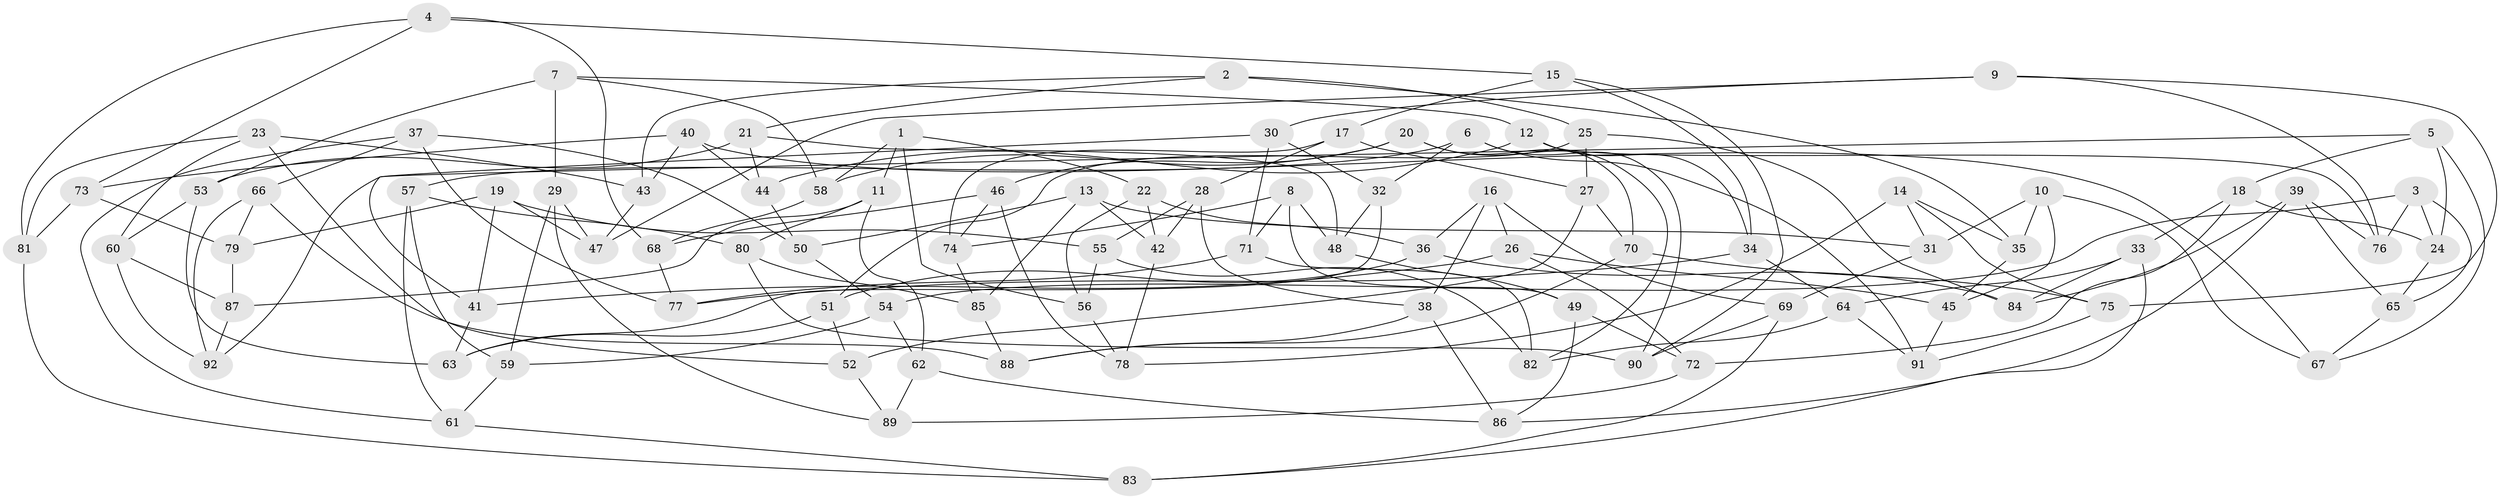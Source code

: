 // Generated by graph-tools (version 1.1) at 2025/50/03/09/25 03:50:52]
// undirected, 92 vertices, 184 edges
graph export_dot {
graph [start="1"]
  node [color=gray90,style=filled];
  1;
  2;
  3;
  4;
  5;
  6;
  7;
  8;
  9;
  10;
  11;
  12;
  13;
  14;
  15;
  16;
  17;
  18;
  19;
  20;
  21;
  22;
  23;
  24;
  25;
  26;
  27;
  28;
  29;
  30;
  31;
  32;
  33;
  34;
  35;
  36;
  37;
  38;
  39;
  40;
  41;
  42;
  43;
  44;
  45;
  46;
  47;
  48;
  49;
  50;
  51;
  52;
  53;
  54;
  55;
  56;
  57;
  58;
  59;
  60;
  61;
  62;
  63;
  64;
  65;
  66;
  67;
  68;
  69;
  70;
  71;
  72;
  73;
  74;
  75;
  76;
  77;
  78;
  79;
  80;
  81;
  82;
  83;
  84;
  85;
  86;
  87;
  88;
  89;
  90;
  91;
  92;
  1 -- 58;
  1 -- 11;
  1 -- 22;
  1 -- 56;
  2 -- 25;
  2 -- 43;
  2 -- 35;
  2 -- 21;
  3 -- 24;
  3 -- 54;
  3 -- 65;
  3 -- 76;
  4 -- 81;
  4 -- 15;
  4 -- 68;
  4 -- 73;
  5 -- 24;
  5 -- 18;
  5 -- 92;
  5 -- 67;
  6 -- 32;
  6 -- 90;
  6 -- 91;
  6 -- 57;
  7 -- 53;
  7 -- 29;
  7 -- 58;
  7 -- 12;
  8 -- 74;
  8 -- 48;
  8 -- 49;
  8 -- 71;
  9 -- 76;
  9 -- 30;
  9 -- 47;
  9 -- 75;
  10 -- 67;
  10 -- 35;
  10 -- 45;
  10 -- 31;
  11 -- 62;
  11 -- 80;
  11 -- 87;
  12 -- 76;
  12 -- 44;
  12 -- 34;
  13 -- 31;
  13 -- 42;
  13 -- 50;
  13 -- 85;
  14 -- 78;
  14 -- 31;
  14 -- 35;
  14 -- 75;
  15 -- 34;
  15 -- 17;
  15 -- 90;
  16 -- 36;
  16 -- 69;
  16 -- 38;
  16 -- 26;
  17 -- 27;
  17 -- 28;
  17 -- 74;
  18 -- 72;
  18 -- 24;
  18 -- 33;
  19 -- 41;
  19 -- 55;
  19 -- 47;
  19 -- 79;
  20 -- 70;
  20 -- 58;
  20 -- 82;
  20 -- 46;
  21 -- 53;
  21 -- 44;
  21 -- 48;
  22 -- 56;
  22 -- 36;
  22 -- 42;
  23 -- 43;
  23 -- 81;
  23 -- 60;
  23 -- 52;
  24 -- 65;
  25 -- 51;
  25 -- 84;
  25 -- 27;
  26 -- 41;
  26 -- 45;
  26 -- 72;
  27 -- 52;
  27 -- 70;
  28 -- 38;
  28 -- 55;
  28 -- 42;
  29 -- 59;
  29 -- 47;
  29 -- 89;
  30 -- 41;
  30 -- 32;
  30 -- 71;
  31 -- 69;
  32 -- 48;
  32 -- 63;
  33 -- 64;
  33 -- 83;
  33 -- 84;
  34 -- 77;
  34 -- 64;
  35 -- 45;
  36 -- 84;
  36 -- 51;
  37 -- 61;
  37 -- 50;
  37 -- 66;
  37 -- 77;
  38 -- 88;
  38 -- 86;
  39 -- 76;
  39 -- 84;
  39 -- 65;
  39 -- 86;
  40 -- 43;
  40 -- 73;
  40 -- 44;
  40 -- 67;
  41 -- 63;
  42 -- 78;
  43 -- 47;
  44 -- 50;
  45 -- 91;
  46 -- 68;
  46 -- 78;
  46 -- 74;
  48 -- 49;
  49 -- 72;
  49 -- 86;
  50 -- 54;
  51 -- 52;
  51 -- 63;
  52 -- 89;
  53 -- 63;
  53 -- 60;
  54 -- 59;
  54 -- 62;
  55 -- 82;
  55 -- 56;
  56 -- 78;
  57 -- 59;
  57 -- 61;
  57 -- 80;
  58 -- 68;
  59 -- 61;
  60 -- 92;
  60 -- 87;
  61 -- 83;
  62 -- 86;
  62 -- 89;
  64 -- 91;
  64 -- 82;
  65 -- 67;
  66 -- 92;
  66 -- 88;
  66 -- 79;
  68 -- 77;
  69 -- 90;
  69 -- 83;
  70 -- 88;
  70 -- 75;
  71 -- 77;
  71 -- 82;
  72 -- 89;
  73 -- 81;
  73 -- 79;
  74 -- 85;
  75 -- 91;
  79 -- 87;
  80 -- 85;
  80 -- 90;
  81 -- 83;
  85 -- 88;
  87 -- 92;
}

